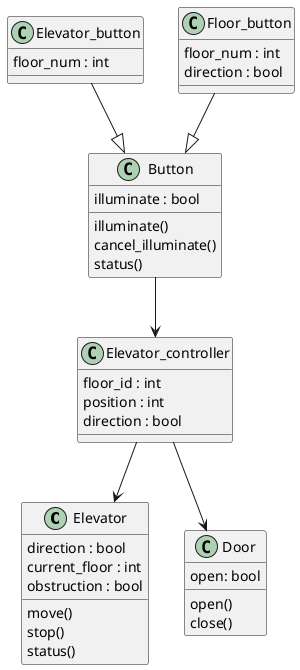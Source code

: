 ' Fikser faktisk diagram fra h-filer etter vi har skrevet

@startuml

class Elevator{
    direction : bool
    current_floor : int
    obstruction : bool

    move()
    stop()
    status()
}

class Elevator_controller {
    floor_id : int
    position : int
    direction : bool
}


class Door {
    open: bool

    open()
    close()
}



class Button{
    illuminate : bool

    illuminate()
    cancel_illuminate()
    status()
}

class Elevator_button{
    floor_num : int
}

class Floor_button{
    floor_num : int
    direction : bool 
}

Elevator_controller --> Elevator
Elevator_controller  --> Door
Button --> Elevator_controller
Elevator_button --|> Button
Floor_button --|> Button


@enduml 
